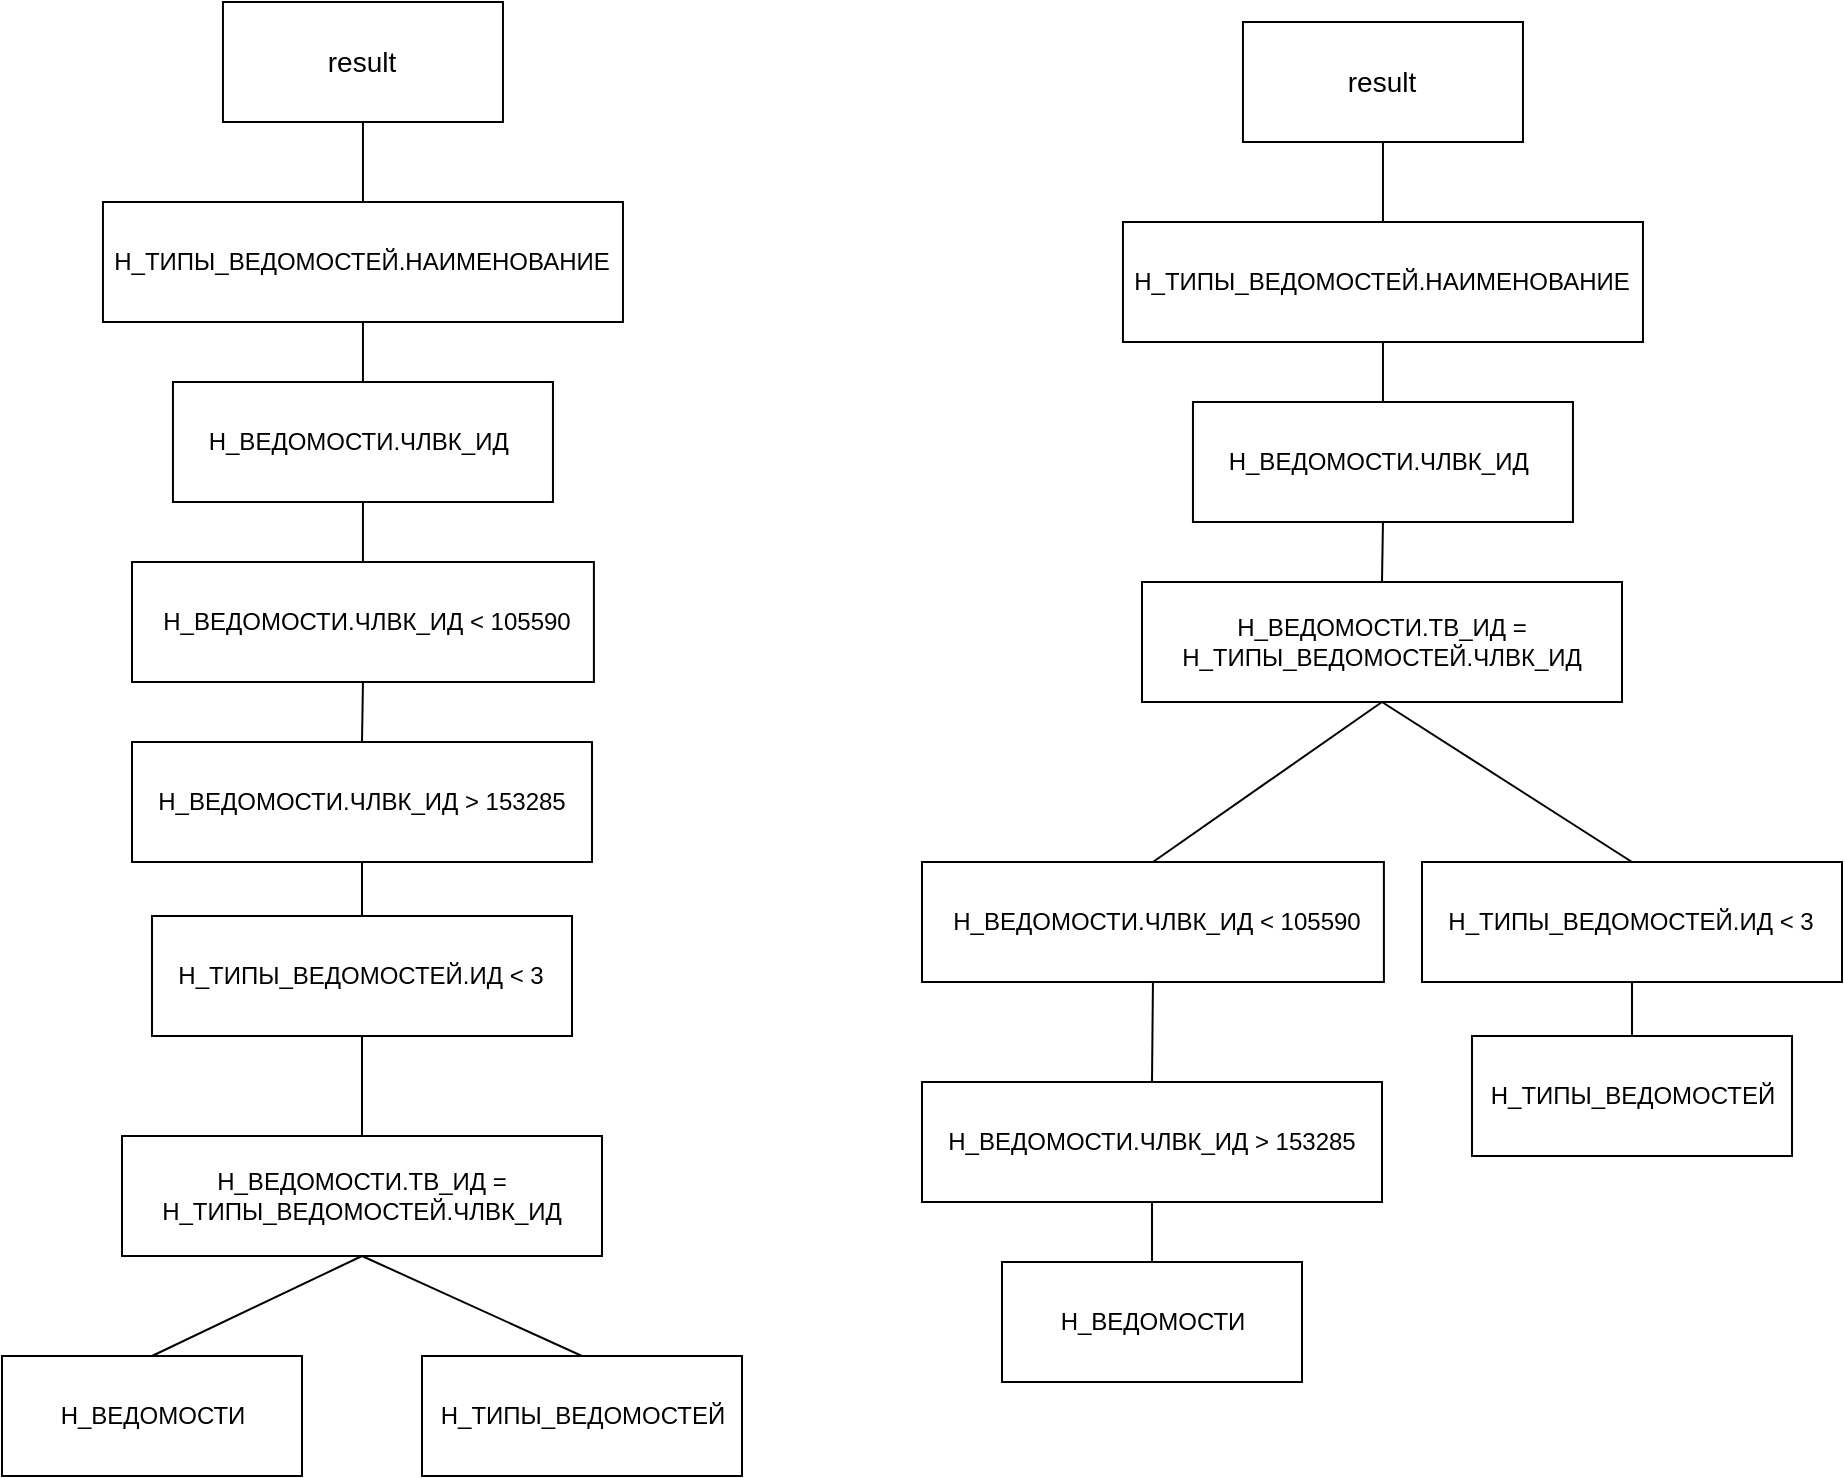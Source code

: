 <mxfile version="21.1.8" type="github">
  <diagram name="Страница 1" id="5om69hgGiTIlYqvkZgwY">
    <mxGraphModel dx="1414" dy="909" grid="1" gridSize="10" guides="1" tooltips="1" connect="1" arrows="1" fold="1" page="1" pageScale="1" pageWidth="1169" pageHeight="1654" math="0" shadow="0">
      <root>
        <mxCell id="0" />
        <mxCell id="1" parent="0" />
        <mxCell id="MVr28gkae0sCtF9VDmoa-81" value="" style="rounded=0;whiteSpace=wrap;html=1;" vertex="1" parent="1">
          <mxGeometry x="850" y="520" width="210" height="60" as="geometry" />
        </mxCell>
        <mxCell id="MVr28gkae0sCtF9VDmoa-6" value="" style="group" vertex="1" connectable="0" parent="1">
          <mxGeometry x="250.48" y="90" width="140" height="60" as="geometry" />
        </mxCell>
        <mxCell id="MVr28gkae0sCtF9VDmoa-1" value="" style="rounded=0;whiteSpace=wrap;html=1;" vertex="1" parent="MVr28gkae0sCtF9VDmoa-6">
          <mxGeometry width="140" height="60" as="geometry" />
        </mxCell>
        <mxCell id="MVr28gkae0sCtF9VDmoa-2" value="&lt;font style=&quot;font-size: 14px;&quot;&gt;result&lt;/font&gt;" style="text;html=1;strokeColor=none;fillColor=none;align=center;verticalAlign=middle;whiteSpace=wrap;rounded=0;" vertex="1" parent="MVr28gkae0sCtF9VDmoa-6">
          <mxGeometry x="30" y="10" width="80" height="40" as="geometry" />
        </mxCell>
        <mxCell id="MVr28gkae0sCtF9VDmoa-27" value="" style="group" vertex="1" connectable="0" parent="1">
          <mxGeometry x="190.48" y="190" width="260" height="60" as="geometry" />
        </mxCell>
        <mxCell id="MVr28gkae0sCtF9VDmoa-22" value="" style="rounded=0;whiteSpace=wrap;html=1;" vertex="1" parent="MVr28gkae0sCtF9VDmoa-27">
          <mxGeometry width="260" height="60" as="geometry" />
        </mxCell>
        <mxCell id="MVr28gkae0sCtF9VDmoa-23" value="Н_ТИПЫ_ВЕДОМОСТЕЙ.НАИМЕНОВАНИЕ" style="text;html=1;strokeColor=none;fillColor=none;align=center;verticalAlign=middle;whiteSpace=wrap;rounded=0;" vertex="1" parent="MVr28gkae0sCtF9VDmoa-27">
          <mxGeometry x="100" y="15" width="60" height="30" as="geometry" />
        </mxCell>
        <mxCell id="MVr28gkae0sCtF9VDmoa-26" value="" style="group" vertex="1" connectable="0" parent="1">
          <mxGeometry x="225.48" y="280" width="190" height="60" as="geometry" />
        </mxCell>
        <mxCell id="MVr28gkae0sCtF9VDmoa-24" value="" style="rounded=0;whiteSpace=wrap;html=1;" vertex="1" parent="MVr28gkae0sCtF9VDmoa-26">
          <mxGeometry width="190" height="60" as="geometry" />
        </mxCell>
        <mxCell id="MVr28gkae0sCtF9VDmoa-25" value="Н_ВЕДОМОСТИ.ЧЛВК_ИД&amp;nbsp;" style="text;html=1;strokeColor=none;fillColor=none;align=center;verticalAlign=middle;whiteSpace=wrap;rounded=0;" vertex="1" parent="MVr28gkae0sCtF9VDmoa-26">
          <mxGeometry x="36.944" y="15" width="116.111" height="30" as="geometry" />
        </mxCell>
        <mxCell id="MVr28gkae0sCtF9VDmoa-15" value="" style="group" vertex="1" connectable="0" parent="1">
          <mxGeometry x="200" y="657" width="280" height="60" as="geometry" />
        </mxCell>
        <mxCell id="MVr28gkae0sCtF9VDmoa-10" value="" style="rounded=0;whiteSpace=wrap;html=1;" vertex="1" parent="MVr28gkae0sCtF9VDmoa-15">
          <mxGeometry width="240" height="60" as="geometry" />
        </mxCell>
        <mxCell id="MVr28gkae0sCtF9VDmoa-11" value="Н_ВЕДОМОСТИ.ТВ_ИД = Н_ТИПЫ_ВЕДОМОСТЕЙ.ЧЛВК_ИД" style="text;html=1;strokeColor=none;fillColor=none;align=center;verticalAlign=middle;whiteSpace=wrap;rounded=0;" vertex="1" parent="MVr28gkae0sCtF9VDmoa-15">
          <mxGeometry x="90" y="15" width="60" height="30" as="geometry" />
        </mxCell>
        <mxCell id="MVr28gkae0sCtF9VDmoa-30" value="" style="group" vertex="1" connectable="0" parent="1">
          <mxGeometry x="140" y="767" width="150" height="60" as="geometry" />
        </mxCell>
        <mxCell id="MVr28gkae0sCtF9VDmoa-3" value="" style="rounded=0;whiteSpace=wrap;html=1;" vertex="1" parent="MVr28gkae0sCtF9VDmoa-30">
          <mxGeometry width="150" height="60" as="geometry" />
        </mxCell>
        <mxCell id="MVr28gkae0sCtF9VDmoa-4" value="&lt;font style=&quot;font-size: 12px;&quot;&gt;Н_ВЕДОМОСТИ&lt;/font&gt;" style="text;html=1;strokeColor=none;fillColor=none;align=center;verticalAlign=middle;whiteSpace=wrap;rounded=0;" vertex="1" parent="MVr28gkae0sCtF9VDmoa-30">
          <mxGeometry x="48.529" y="15" width="52.941" height="30" as="geometry" />
        </mxCell>
        <mxCell id="MVr28gkae0sCtF9VDmoa-33" value="" style="group" vertex="1" connectable="0" parent="1">
          <mxGeometry x="350" y="767" width="160" height="60" as="geometry" />
        </mxCell>
        <mxCell id="MVr28gkae0sCtF9VDmoa-7" value="" style="rounded=0;whiteSpace=wrap;html=1;" vertex="1" parent="MVr28gkae0sCtF9VDmoa-33">
          <mxGeometry width="160" height="60" as="geometry" />
        </mxCell>
        <mxCell id="MVr28gkae0sCtF9VDmoa-8" value="&lt;font style=&quot;font-size: 12px;&quot;&gt;Н_ТИПЫ_ВЕДОМОСТЕЙ&lt;/font&gt;" style="text;html=1;strokeColor=none;fillColor=none;align=center;verticalAlign=middle;whiteSpace=wrap;rounded=0;" vertex="1" parent="MVr28gkae0sCtF9VDmoa-33">
          <mxGeometry x="54.737" y="15" width="50.526" height="30" as="geometry" />
        </mxCell>
        <mxCell id="MVr28gkae0sCtF9VDmoa-21" value="" style="group" vertex="1" connectable="0" parent="1">
          <mxGeometry x="205" y="370" width="235" height="60" as="geometry" />
        </mxCell>
        <mxCell id="MVr28gkae0sCtF9VDmoa-16" value="" style="rounded=0;whiteSpace=wrap;html=1;" vertex="1" parent="MVr28gkae0sCtF9VDmoa-21">
          <mxGeometry width="230.95" height="60" as="geometry" />
        </mxCell>
        <mxCell id="MVr28gkae0sCtF9VDmoa-17" value="Н_ВЕДОМОСТИ.ЧЛВК_ИД &amp;lt; 105590" style="text;html=1;strokeColor=none;fillColor=none;align=center;verticalAlign=middle;whiteSpace=wrap;rounded=0;" vertex="1" parent="MVr28gkae0sCtF9VDmoa-21">
          <mxGeometry y="15" width="235" height="30" as="geometry" />
        </mxCell>
        <mxCell id="MVr28gkae0sCtF9VDmoa-29" value="" style="group" vertex="1" connectable="0" parent="1">
          <mxGeometry x="205" y="460" width="230" height="60" as="geometry" />
        </mxCell>
        <mxCell id="MVr28gkae0sCtF9VDmoa-18" value="" style="rounded=0;whiteSpace=wrap;html=1;" vertex="1" parent="MVr28gkae0sCtF9VDmoa-29">
          <mxGeometry width="230" height="60" as="geometry" />
        </mxCell>
        <mxCell id="MVr28gkae0sCtF9VDmoa-19" value="Н_ВЕДОМОСТИ.ЧЛВК_ИД &amp;gt; 153285" style="text;html=1;strokeColor=none;fillColor=none;align=center;verticalAlign=middle;whiteSpace=wrap;rounded=0;" vertex="1" parent="MVr28gkae0sCtF9VDmoa-29">
          <mxGeometry x="4.107" y="15" width="221.786" height="30" as="geometry" />
        </mxCell>
        <mxCell id="MVr28gkae0sCtF9VDmoa-34" value="" style="group" vertex="1" connectable="0" parent="1">
          <mxGeometry x="215" y="547" width="210.0" height="60" as="geometry" />
        </mxCell>
        <mxCell id="MVr28gkae0sCtF9VDmoa-12" value="" style="rounded=0;whiteSpace=wrap;html=1;" vertex="1" parent="MVr28gkae0sCtF9VDmoa-34">
          <mxGeometry width="210" height="60" as="geometry" />
        </mxCell>
        <mxCell id="MVr28gkae0sCtF9VDmoa-13" value="Н_ТИПЫ_ВЕДОМОСТЕЙ.ИД &amp;lt; 3" style="text;html=1;strokeColor=none;fillColor=none;align=center;verticalAlign=middle;whiteSpace=wrap;rounded=0;" vertex="1" parent="MVr28gkae0sCtF9VDmoa-34">
          <mxGeometry x="4.48" y="15" width="201.04" height="30" as="geometry" />
        </mxCell>
        <mxCell id="MVr28gkae0sCtF9VDmoa-35" value="" style="endArrow=none;html=1;rounded=0;entryX=0.5;entryY=1;entryDx=0;entryDy=0;exitX=0.5;exitY=0;exitDx=0;exitDy=0;" edge="1" parent="1" source="MVr28gkae0sCtF9VDmoa-3" target="MVr28gkae0sCtF9VDmoa-10">
          <mxGeometry width="50" height="50" relative="1" as="geometry">
            <mxPoint x="210" y="660" as="sourcePoint" />
            <mxPoint x="260" y="610" as="targetPoint" />
          </mxGeometry>
        </mxCell>
        <mxCell id="MVr28gkae0sCtF9VDmoa-36" value="" style="endArrow=none;html=1;rounded=0;entryX=0.5;entryY=1;entryDx=0;entryDy=0;exitX=0.5;exitY=0;exitDx=0;exitDy=0;" edge="1" parent="1" source="MVr28gkae0sCtF9VDmoa-7" target="MVr28gkae0sCtF9VDmoa-10">
          <mxGeometry width="50" height="50" relative="1" as="geometry">
            <mxPoint x="215" y="670" as="sourcePoint" />
            <mxPoint x="320" y="620" as="targetPoint" />
          </mxGeometry>
        </mxCell>
        <mxCell id="MVr28gkae0sCtF9VDmoa-37" value="" style="endArrow=none;html=1;rounded=0;entryX=0.5;entryY=1;entryDx=0;entryDy=0;exitX=0.5;exitY=0;exitDx=0;exitDy=0;" edge="1" parent="1" source="MVr28gkae0sCtF9VDmoa-10" target="MVr28gkae0sCtF9VDmoa-12">
          <mxGeometry width="50" height="50" relative="1" as="geometry">
            <mxPoint x="240" y="460" as="sourcePoint" />
            <mxPoint x="345" y="410" as="targetPoint" />
          </mxGeometry>
        </mxCell>
        <mxCell id="MVr28gkae0sCtF9VDmoa-51" value="" style="endArrow=none;html=1;rounded=0;exitX=0.5;exitY=1;exitDx=0;exitDy=0;entryX=0.5;entryY=0;entryDx=0;entryDy=0;" edge="1" parent="1" source="MVr28gkae0sCtF9VDmoa-18" target="MVr28gkae0sCtF9VDmoa-12">
          <mxGeometry width="50" height="50" relative="1" as="geometry">
            <mxPoint x="280" y="600" as="sourcePoint" />
            <mxPoint x="330" y="550" as="targetPoint" />
          </mxGeometry>
        </mxCell>
        <mxCell id="MVr28gkae0sCtF9VDmoa-52" value="" style="endArrow=none;html=1;rounded=0;exitX=0.5;exitY=1;exitDx=0;exitDy=0;entryX=0.5;entryY=0;entryDx=0;entryDy=0;" edge="1" parent="1" source="MVr28gkae0sCtF9VDmoa-16" target="MVr28gkae0sCtF9VDmoa-18">
          <mxGeometry width="50" height="50" relative="1" as="geometry">
            <mxPoint x="280" y="600" as="sourcePoint" />
            <mxPoint x="320" y="460" as="targetPoint" />
          </mxGeometry>
        </mxCell>
        <mxCell id="MVr28gkae0sCtF9VDmoa-54" value="" style="endArrow=none;html=1;rounded=0;exitX=0.5;exitY=1;exitDx=0;exitDy=0;entryX=0.5;entryY=0;entryDx=0;entryDy=0;" edge="1" parent="1" source="MVr28gkae0sCtF9VDmoa-24" target="MVr28gkae0sCtF9VDmoa-16">
          <mxGeometry width="50" height="50" relative="1" as="geometry">
            <mxPoint x="280" y="600" as="sourcePoint" />
            <mxPoint x="320" y="370" as="targetPoint" />
          </mxGeometry>
        </mxCell>
        <mxCell id="MVr28gkae0sCtF9VDmoa-55" value="" style="endArrow=none;html=1;rounded=0;exitX=0.5;exitY=1;exitDx=0;exitDy=0;entryX=0.5;entryY=0;entryDx=0;entryDy=0;" edge="1" parent="1" source="MVr28gkae0sCtF9VDmoa-22" target="MVr28gkae0sCtF9VDmoa-24">
          <mxGeometry width="50" height="50" relative="1" as="geometry">
            <mxPoint x="280" y="480" as="sourcePoint" />
            <mxPoint x="320" y="270" as="targetPoint" />
          </mxGeometry>
        </mxCell>
        <mxCell id="MVr28gkae0sCtF9VDmoa-56" value="" style="endArrow=none;html=1;rounded=0;entryX=0.5;entryY=1;entryDx=0;entryDy=0;" edge="1" parent="1" source="MVr28gkae0sCtF9VDmoa-22" target="MVr28gkae0sCtF9VDmoa-1">
          <mxGeometry width="50" height="50" relative="1" as="geometry">
            <mxPoint x="300" y="170" as="sourcePoint" />
            <mxPoint x="350" y="120" as="targetPoint" />
          </mxGeometry>
        </mxCell>
        <mxCell id="MVr28gkae0sCtF9VDmoa-57" value="" style="group" vertex="1" connectable="0" parent="1">
          <mxGeometry x="760.48" y="100" width="140" height="60" as="geometry" />
        </mxCell>
        <mxCell id="MVr28gkae0sCtF9VDmoa-58" value="" style="rounded=0;whiteSpace=wrap;html=1;" vertex="1" parent="MVr28gkae0sCtF9VDmoa-57">
          <mxGeometry width="140" height="60" as="geometry" />
        </mxCell>
        <mxCell id="MVr28gkae0sCtF9VDmoa-59" value="&lt;font style=&quot;font-size: 14px;&quot;&gt;result&lt;/font&gt;" style="text;html=1;strokeColor=none;fillColor=none;align=center;verticalAlign=middle;whiteSpace=wrap;rounded=0;" vertex="1" parent="MVr28gkae0sCtF9VDmoa-57">
          <mxGeometry x="30" y="10" width="80" height="40" as="geometry" />
        </mxCell>
        <mxCell id="MVr28gkae0sCtF9VDmoa-60" value="" style="group" vertex="1" connectable="0" parent="1">
          <mxGeometry x="700.48" y="200" width="260" height="60" as="geometry" />
        </mxCell>
        <mxCell id="MVr28gkae0sCtF9VDmoa-61" value="" style="rounded=0;whiteSpace=wrap;html=1;" vertex="1" parent="MVr28gkae0sCtF9VDmoa-60">
          <mxGeometry width="260" height="60" as="geometry" />
        </mxCell>
        <mxCell id="MVr28gkae0sCtF9VDmoa-62" value="Н_ТИПЫ_ВЕДОМОСТЕЙ.НАИМЕНОВАНИЕ" style="text;html=1;strokeColor=none;fillColor=none;align=center;verticalAlign=middle;whiteSpace=wrap;rounded=0;" vertex="1" parent="MVr28gkae0sCtF9VDmoa-60">
          <mxGeometry x="100" y="15" width="60" height="30" as="geometry" />
        </mxCell>
        <mxCell id="MVr28gkae0sCtF9VDmoa-63" value="" style="group" vertex="1" connectable="0" parent="1">
          <mxGeometry x="735.48" y="290" width="190" height="60" as="geometry" />
        </mxCell>
        <mxCell id="MVr28gkae0sCtF9VDmoa-64" value="" style="rounded=0;whiteSpace=wrap;html=1;" vertex="1" parent="MVr28gkae0sCtF9VDmoa-63">
          <mxGeometry width="190" height="60" as="geometry" />
        </mxCell>
        <mxCell id="MVr28gkae0sCtF9VDmoa-65" value="Н_ВЕДОМОСТИ.ЧЛВК_ИД&amp;nbsp;" style="text;html=1;strokeColor=none;fillColor=none;align=center;verticalAlign=middle;whiteSpace=wrap;rounded=0;" vertex="1" parent="MVr28gkae0sCtF9VDmoa-63">
          <mxGeometry x="36.944" y="15" width="116.111" height="30" as="geometry" />
        </mxCell>
        <mxCell id="MVr28gkae0sCtF9VDmoa-66" value="" style="group" vertex="1" connectable="0" parent="1">
          <mxGeometry x="710" y="380" width="280" height="60" as="geometry" />
        </mxCell>
        <mxCell id="MVr28gkae0sCtF9VDmoa-67" value="" style="rounded=0;whiteSpace=wrap;html=1;" vertex="1" parent="MVr28gkae0sCtF9VDmoa-66">
          <mxGeometry width="240" height="60" as="geometry" />
        </mxCell>
        <mxCell id="MVr28gkae0sCtF9VDmoa-68" value="Н_ВЕДОМОСТИ.ТВ_ИД = Н_ТИПЫ_ВЕДОМОСТЕЙ.ЧЛВК_ИД" style="text;html=1;strokeColor=none;fillColor=none;align=center;verticalAlign=middle;whiteSpace=wrap;rounded=0;" vertex="1" parent="MVr28gkae0sCtF9VDmoa-66">
          <mxGeometry x="90" y="15" width="60" height="30" as="geometry" />
        </mxCell>
        <mxCell id="MVr28gkae0sCtF9VDmoa-74" value="" style="group" vertex="1" connectable="0" parent="1">
          <mxGeometry x="600" y="520" width="235" height="60" as="geometry" />
        </mxCell>
        <mxCell id="MVr28gkae0sCtF9VDmoa-75" value="" style="rounded=0;whiteSpace=wrap;html=1;" vertex="1" parent="MVr28gkae0sCtF9VDmoa-74">
          <mxGeometry width="230.95" height="60" as="geometry" />
        </mxCell>
        <mxCell id="MVr28gkae0sCtF9VDmoa-76" value="Н_ВЕДОМОСТИ.ЧЛВК_ИД &amp;lt; 105590" style="text;html=1;strokeColor=none;fillColor=none;align=center;verticalAlign=middle;whiteSpace=wrap;rounded=0;" vertex="1" parent="MVr28gkae0sCtF9VDmoa-74">
          <mxGeometry y="15" width="235" height="30" as="geometry" />
        </mxCell>
        <mxCell id="MVr28gkae0sCtF9VDmoa-77" value="" style="group" vertex="1" connectable="0" parent="1">
          <mxGeometry x="600" y="630" width="230" height="60" as="geometry" />
        </mxCell>
        <mxCell id="MVr28gkae0sCtF9VDmoa-78" value="" style="rounded=0;whiteSpace=wrap;html=1;" vertex="1" parent="MVr28gkae0sCtF9VDmoa-77">
          <mxGeometry width="230" height="60" as="geometry" />
        </mxCell>
        <mxCell id="MVr28gkae0sCtF9VDmoa-79" value="Н_ВЕДОМОСТИ.ЧЛВК_ИД &amp;gt; 153285" style="text;html=1;strokeColor=none;fillColor=none;align=center;verticalAlign=middle;whiteSpace=wrap;rounded=0;" vertex="1" parent="MVr28gkae0sCtF9VDmoa-77">
          <mxGeometry x="4.107" y="15" width="221.786" height="30" as="geometry" />
        </mxCell>
        <mxCell id="MVr28gkae0sCtF9VDmoa-87" value="" style="endArrow=none;html=1;rounded=0;exitX=0.5;exitY=1;exitDx=0;exitDy=0;entryX=0.5;entryY=0;entryDx=0;entryDy=0;" edge="1" parent="1" source="MVr28gkae0sCtF9VDmoa-75" target="MVr28gkae0sCtF9VDmoa-78">
          <mxGeometry width="50" height="50" relative="1" as="geometry">
            <mxPoint x="810" y="670" as="sourcePoint" />
            <mxPoint x="850" y="530" as="targetPoint" />
          </mxGeometry>
        </mxCell>
        <mxCell id="MVr28gkae0sCtF9VDmoa-89" value="" style="endArrow=none;html=1;rounded=0;exitX=0.5;exitY=1;exitDx=0;exitDy=0;entryX=0.5;entryY=0;entryDx=0;entryDy=0;" edge="1" parent="1" source="MVr28gkae0sCtF9VDmoa-61" target="MVr28gkae0sCtF9VDmoa-64">
          <mxGeometry width="50" height="50" relative="1" as="geometry">
            <mxPoint x="790" y="490" as="sourcePoint" />
            <mxPoint x="830" y="280" as="targetPoint" />
          </mxGeometry>
        </mxCell>
        <mxCell id="MVr28gkae0sCtF9VDmoa-90" value="" style="endArrow=none;html=1;rounded=0;entryX=0.5;entryY=1;entryDx=0;entryDy=0;" edge="1" parent="1" source="MVr28gkae0sCtF9VDmoa-61" target="MVr28gkae0sCtF9VDmoa-58">
          <mxGeometry width="50" height="50" relative="1" as="geometry">
            <mxPoint x="810" y="180" as="sourcePoint" />
            <mxPoint x="860" y="130" as="targetPoint" />
          </mxGeometry>
        </mxCell>
        <mxCell id="MVr28gkae0sCtF9VDmoa-91" value="" style="endArrow=none;html=1;rounded=0;entryX=0.5;entryY=1;entryDx=0;entryDy=0;exitX=0.5;exitY=0;exitDx=0;exitDy=0;" edge="1" parent="1" source="MVr28gkae0sCtF9VDmoa-67" target="MVr28gkae0sCtF9VDmoa-64">
          <mxGeometry width="50" height="50" relative="1" as="geometry">
            <mxPoint x="770" y="370" as="sourcePoint" />
            <mxPoint x="820" y="320" as="targetPoint" />
          </mxGeometry>
        </mxCell>
        <mxCell id="MVr28gkae0sCtF9VDmoa-92" value="" style="endArrow=none;html=1;rounded=0;entryX=0.5;entryY=1;entryDx=0;entryDy=0;exitX=0.5;exitY=0;exitDx=0;exitDy=0;" edge="1" parent="1" source="MVr28gkae0sCtF9VDmoa-75" target="MVr28gkae0sCtF9VDmoa-67">
          <mxGeometry width="50" height="50" relative="1" as="geometry">
            <mxPoint x="660" y="590" as="sourcePoint" />
            <mxPoint x="710" y="540" as="targetPoint" />
          </mxGeometry>
        </mxCell>
        <mxCell id="MVr28gkae0sCtF9VDmoa-71" value="" style="group" vertex="1" connectable="0" parent="1">
          <mxGeometry x="875" y="607" width="160" height="60" as="geometry" />
        </mxCell>
        <mxCell id="MVr28gkae0sCtF9VDmoa-72" value="" style="rounded=0;whiteSpace=wrap;html=1;" vertex="1" parent="MVr28gkae0sCtF9VDmoa-71">
          <mxGeometry width="160" height="60" as="geometry" />
        </mxCell>
        <mxCell id="MVr28gkae0sCtF9VDmoa-73" value="&lt;font style=&quot;font-size: 12px;&quot;&gt;Н_ТИПЫ_ВЕДОМОСТЕЙ&lt;/font&gt;" style="text;html=1;strokeColor=none;fillColor=none;align=center;verticalAlign=middle;whiteSpace=wrap;rounded=0;" vertex="1" parent="MVr28gkae0sCtF9VDmoa-71">
          <mxGeometry x="54.737" y="15" width="50.526" height="30" as="geometry" />
        </mxCell>
        <mxCell id="MVr28gkae0sCtF9VDmoa-82" value="Н_ТИПЫ_ВЕДОМОСТЕЙ.ИД &amp;lt; 3" style="text;html=1;strokeColor=none;fillColor=none;align=center;verticalAlign=middle;whiteSpace=wrap;rounded=0;" vertex="1" parent="1">
          <mxGeometry x="854.48" y="535" width="201.04" height="30" as="geometry" />
        </mxCell>
        <mxCell id="MVr28gkae0sCtF9VDmoa-97" value="" style="group" vertex="1" connectable="0" parent="1">
          <mxGeometry x="640" y="720" width="150" height="60" as="geometry" />
        </mxCell>
        <mxCell id="MVr28gkae0sCtF9VDmoa-69" value="" style="rounded=0;whiteSpace=wrap;html=1;" vertex="1" parent="MVr28gkae0sCtF9VDmoa-97">
          <mxGeometry width="150" height="60" as="geometry" />
        </mxCell>
        <mxCell id="MVr28gkae0sCtF9VDmoa-70" value="&lt;font style=&quot;font-size: 12px;&quot;&gt;Н_ВЕДОМОСТИ&lt;/font&gt;" style="text;html=1;strokeColor=none;fillColor=none;align=center;verticalAlign=middle;whiteSpace=wrap;rounded=0;" vertex="1" parent="MVr28gkae0sCtF9VDmoa-97">
          <mxGeometry x="48.529" y="15" width="52.941" height="30" as="geometry" />
        </mxCell>
        <mxCell id="MVr28gkae0sCtF9VDmoa-98" value="" style="endArrow=none;html=1;rounded=0;entryX=0.5;entryY=1;entryDx=0;entryDy=0;exitX=0.5;exitY=0;exitDx=0;exitDy=0;" edge="1" parent="1" source="MVr28gkae0sCtF9VDmoa-81" target="MVr28gkae0sCtF9VDmoa-67">
          <mxGeometry width="50" height="50" relative="1" as="geometry">
            <mxPoint x="725" y="530" as="sourcePoint" />
            <mxPoint x="840" y="450" as="targetPoint" />
          </mxGeometry>
        </mxCell>
        <mxCell id="MVr28gkae0sCtF9VDmoa-99" value="" style="endArrow=none;html=1;rounded=0;entryX=0.5;entryY=1;entryDx=0;entryDy=0;exitX=0.5;exitY=0;exitDx=0;exitDy=0;" edge="1" parent="1" source="MVr28gkae0sCtF9VDmoa-69" target="MVr28gkae0sCtF9VDmoa-78">
          <mxGeometry width="50" height="50" relative="1" as="geometry">
            <mxPoint x="720" y="720" as="sourcePoint" />
            <mxPoint x="770" y="680" as="targetPoint" />
          </mxGeometry>
        </mxCell>
        <mxCell id="MVr28gkae0sCtF9VDmoa-100" value="" style="endArrow=none;html=1;rounded=0;entryX=0.5;entryY=1;entryDx=0;entryDy=0;exitX=0.5;exitY=0;exitDx=0;exitDy=0;" edge="1" parent="1" source="MVr28gkae0sCtF9VDmoa-72" target="MVr28gkae0sCtF9VDmoa-81">
          <mxGeometry width="50" height="50" relative="1" as="geometry">
            <mxPoint x="660" y="510" as="sourcePoint" />
            <mxPoint x="710" y="460" as="targetPoint" />
          </mxGeometry>
        </mxCell>
      </root>
    </mxGraphModel>
  </diagram>
</mxfile>
